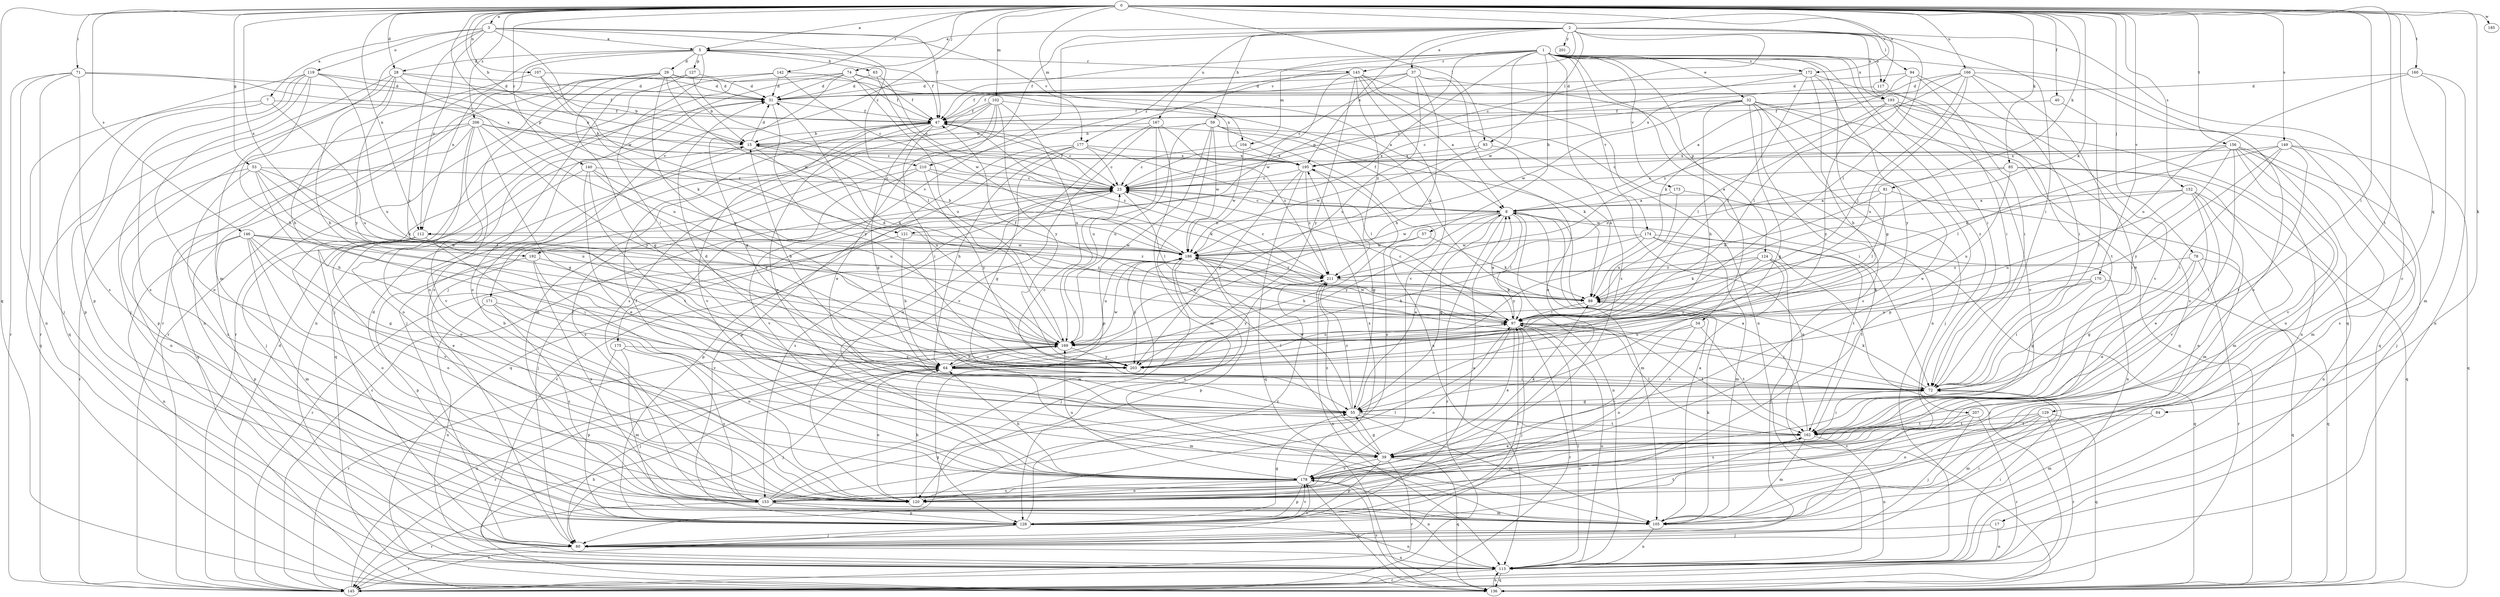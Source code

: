 strict digraph  {
0;
1;
2;
3;
5;
7;
8;
15;
17;
23;
28;
29;
31;
32;
34;
37;
39;
40;
47;
53;
55;
57;
59;
63;
64;
71;
72;
74;
78;
80;
81;
84;
85;
88;
93;
94;
97;
102;
104;
105;
107;
112;
113;
117;
119;
120;
121;
124;
127;
128;
129;
136;
140;
142;
143;
145;
146;
149;
152;
153;
156;
160;
162;
166;
167;
169;
170;
171;
172;
173;
174;
175;
177;
178;
185;
186;
192;
193;
195;
201;
203;
206;
207;
210;
211;
0 -> 3  [label=a];
0 -> 5  [label=a];
0 -> 15  [label=b];
0 -> 28  [label=d];
0 -> 40  [label=f];
0 -> 53  [label=g];
0 -> 71  [label=i];
0 -> 72  [label=i];
0 -> 74  [label=j];
0 -> 78  [label=j];
0 -> 81  [label=k];
0 -> 84  [label=k];
0 -> 85  [label=k];
0 -> 88  [label=k];
0 -> 93  [label=l];
0 -> 102  [label=m];
0 -> 104  [label=m];
0 -> 107  [label=n];
0 -> 112  [label=n];
0 -> 117  [label=o];
0 -> 121  [label=p];
0 -> 129  [label=q];
0 -> 136  [label=q];
0 -> 140  [label=r];
0 -> 142  [label=r];
0 -> 146  [label=s];
0 -> 149  [label=s];
0 -> 152  [label=s];
0 -> 156  [label=t];
0 -> 160  [label=t];
0 -> 162  [label=t];
0 -> 166  [label=u];
0 -> 170  [label=v];
0 -> 171  [label=v];
0 -> 172  [label=v];
0 -> 185  [label=w];
0 -> 192  [label=x];
0 -> 206  [label=z];
1 -> 32  [label=e];
1 -> 34  [label=e];
1 -> 47  [label=f];
1 -> 55  [label=g];
1 -> 57  [label=h];
1 -> 72  [label=i];
1 -> 104  [label=m];
1 -> 117  [label=o];
1 -> 121  [label=p];
1 -> 124  [label=p];
1 -> 136  [label=q];
1 -> 143  [label=r];
1 -> 153  [label=s];
1 -> 172  [label=v];
1 -> 173  [label=v];
1 -> 174  [label=v];
1 -> 186  [label=w];
1 -> 192  [label=x];
1 -> 193  [label=x];
1 -> 207  [label=z];
1 -> 210  [label=z];
2 -> 5  [label=a];
2 -> 17  [label=c];
2 -> 23  [label=c];
2 -> 37  [label=e];
2 -> 59  [label=h];
2 -> 72  [label=i];
2 -> 80  [label=j];
2 -> 93  [label=l];
2 -> 94  [label=l];
2 -> 97  [label=l];
2 -> 167  [label=u];
2 -> 175  [label=v];
2 -> 177  [label=v];
2 -> 193  [label=x];
2 -> 195  [label=x];
2 -> 201  [label=y];
3 -> 5  [label=a];
3 -> 7  [label=a];
3 -> 47  [label=f];
3 -> 105  [label=m];
3 -> 112  [label=n];
3 -> 119  [label=o];
3 -> 177  [label=v];
3 -> 186  [label=w];
3 -> 203  [label=y];
3 -> 210  [label=z];
5 -> 28  [label=d];
5 -> 29  [label=d];
5 -> 47  [label=f];
5 -> 63  [label=h];
5 -> 72  [label=i];
5 -> 112  [label=n];
5 -> 127  [label=p];
5 -> 143  [label=r];
5 -> 145  [label=r];
7 -> 47  [label=f];
7 -> 128  [label=p];
7 -> 136  [label=q];
7 -> 169  [label=u];
8 -> 23  [label=c];
8 -> 47  [label=f];
8 -> 55  [label=g];
8 -> 97  [label=l];
8 -> 105  [label=m];
8 -> 112  [label=n];
8 -> 113  [label=n];
8 -> 145  [label=r];
8 -> 162  [label=t];
8 -> 186  [label=w];
8 -> 203  [label=y];
15 -> 31  [label=d];
15 -> 80  [label=j];
15 -> 88  [label=k];
15 -> 169  [label=u];
15 -> 195  [label=x];
17 -> 80  [label=j];
17 -> 113  [label=n];
23 -> 8  [label=a];
23 -> 47  [label=f];
23 -> 80  [label=j];
23 -> 97  [label=l];
23 -> 128  [label=p];
23 -> 153  [label=s];
28 -> 31  [label=d];
28 -> 47  [label=f];
28 -> 64  [label=h];
28 -> 80  [label=j];
28 -> 145  [label=r];
28 -> 169  [label=u];
28 -> 203  [label=y];
29 -> 15  [label=b];
29 -> 31  [label=d];
29 -> 55  [label=g];
29 -> 113  [label=n];
29 -> 120  [label=o];
29 -> 186  [label=w];
29 -> 195  [label=x];
29 -> 203  [label=y];
31 -> 47  [label=f];
31 -> 203  [label=y];
32 -> 23  [label=c];
32 -> 39  [label=e];
32 -> 47  [label=f];
32 -> 55  [label=g];
32 -> 64  [label=h];
32 -> 80  [label=j];
32 -> 128  [label=p];
32 -> 136  [label=q];
32 -> 153  [label=s];
32 -> 186  [label=w];
34 -> 120  [label=o];
34 -> 162  [label=t];
34 -> 169  [label=u];
34 -> 178  [label=v];
37 -> 23  [label=c];
37 -> 31  [label=d];
37 -> 47  [label=f];
37 -> 64  [label=h];
37 -> 113  [label=n];
37 -> 120  [label=o];
37 -> 169  [label=u];
39 -> 55  [label=g];
39 -> 88  [label=k];
39 -> 128  [label=p];
39 -> 136  [label=q];
39 -> 145  [label=r];
39 -> 178  [label=v];
39 -> 211  [label=z];
40 -> 47  [label=f];
40 -> 72  [label=i];
47 -> 15  [label=b];
47 -> 23  [label=c];
47 -> 39  [label=e];
47 -> 55  [label=g];
47 -> 72  [label=i];
47 -> 136  [label=q];
47 -> 178  [label=v];
47 -> 211  [label=z];
53 -> 23  [label=c];
53 -> 64  [label=h];
53 -> 88  [label=k];
53 -> 97  [label=l];
53 -> 145  [label=r];
53 -> 153  [label=s];
53 -> 169  [label=u];
55 -> 8  [label=a];
55 -> 31  [label=d];
55 -> 105  [label=m];
55 -> 162  [label=t];
55 -> 186  [label=w];
55 -> 211  [label=z];
57 -> 64  [label=h];
57 -> 88  [label=k];
57 -> 186  [label=w];
59 -> 15  [label=b];
59 -> 39  [label=e];
59 -> 72  [label=i];
59 -> 88  [label=k];
59 -> 113  [label=n];
59 -> 128  [label=p];
59 -> 169  [label=u];
59 -> 186  [label=w];
63 -> 23  [label=c];
63 -> 31  [label=d];
63 -> 186  [label=w];
64 -> 15  [label=b];
64 -> 72  [label=i];
64 -> 80  [label=j];
64 -> 97  [label=l];
64 -> 105  [label=m];
64 -> 120  [label=o];
64 -> 145  [label=r];
64 -> 169  [label=u];
64 -> 186  [label=w];
71 -> 31  [label=d];
71 -> 80  [label=j];
71 -> 113  [label=n];
71 -> 145  [label=r];
71 -> 153  [label=s];
71 -> 195  [label=x];
72 -> 23  [label=c];
72 -> 55  [label=g];
72 -> 88  [label=k];
72 -> 186  [label=w];
74 -> 8  [label=a];
74 -> 31  [label=d];
74 -> 47  [label=f];
74 -> 55  [label=g];
74 -> 113  [label=n];
74 -> 153  [label=s];
74 -> 169  [label=u];
78 -> 39  [label=e];
78 -> 55  [label=g];
78 -> 136  [label=q];
78 -> 145  [label=r];
78 -> 211  [label=z];
80 -> 72  [label=i];
80 -> 113  [label=n];
80 -> 145  [label=r];
80 -> 178  [label=v];
81 -> 8  [label=a];
81 -> 88  [label=k];
81 -> 97  [label=l];
81 -> 120  [label=o];
84 -> 105  [label=m];
84 -> 162  [label=t];
85 -> 23  [label=c];
85 -> 105  [label=m];
85 -> 136  [label=q];
85 -> 169  [label=u];
85 -> 211  [label=z];
88 -> 97  [label=l];
93 -> 88  [label=k];
93 -> 186  [label=w];
93 -> 195  [label=x];
94 -> 31  [label=d];
94 -> 72  [label=i];
94 -> 88  [label=k];
94 -> 97  [label=l];
94 -> 178  [label=v];
97 -> 8  [label=a];
97 -> 23  [label=c];
97 -> 39  [label=e];
97 -> 47  [label=f];
97 -> 72  [label=i];
97 -> 80  [label=j];
97 -> 113  [label=n];
97 -> 120  [label=o];
97 -> 145  [label=r];
97 -> 162  [label=t];
97 -> 169  [label=u];
97 -> 186  [label=w];
102 -> 39  [label=e];
102 -> 47  [label=f];
102 -> 80  [label=j];
102 -> 88  [label=k];
102 -> 105  [label=m];
102 -> 153  [label=s];
102 -> 169  [label=u];
102 -> 203  [label=y];
104 -> 23  [label=c];
104 -> 186  [label=w];
104 -> 195  [label=x];
105 -> 8  [label=a];
105 -> 31  [label=d];
105 -> 88  [label=k];
105 -> 113  [label=n];
107 -> 15  [label=b];
107 -> 31  [label=d];
107 -> 64  [label=h];
107 -> 88  [label=k];
112 -> 72  [label=i];
112 -> 120  [label=o];
112 -> 178  [label=v];
112 -> 186  [label=w];
113 -> 23  [label=c];
113 -> 72  [label=i];
113 -> 97  [label=l];
113 -> 136  [label=q];
113 -> 145  [label=r];
117 -> 72  [label=i];
117 -> 195  [label=x];
119 -> 31  [label=d];
119 -> 64  [label=h];
119 -> 120  [label=o];
119 -> 128  [label=p];
119 -> 136  [label=q];
119 -> 153  [label=s];
119 -> 169  [label=u];
119 -> 195  [label=x];
120 -> 15  [label=b];
120 -> 64  [label=h];
120 -> 195  [label=x];
121 -> 64  [label=h];
121 -> 145  [label=r];
121 -> 186  [label=w];
124 -> 80  [label=j];
124 -> 88  [label=k];
124 -> 136  [label=q];
124 -> 153  [label=s];
124 -> 203  [label=y];
124 -> 211  [label=z];
127 -> 31  [label=d];
127 -> 97  [label=l];
127 -> 120  [label=o];
127 -> 145  [label=r];
128 -> 8  [label=a];
128 -> 55  [label=g];
128 -> 80  [label=j];
128 -> 97  [label=l];
128 -> 113  [label=n];
128 -> 145  [label=r];
128 -> 162  [label=t];
128 -> 178  [label=v];
128 -> 211  [label=z];
129 -> 105  [label=m];
129 -> 120  [label=o];
129 -> 136  [label=q];
129 -> 145  [label=r];
129 -> 162  [label=t];
129 -> 178  [label=v];
136 -> 64  [label=h];
136 -> 113  [label=n];
136 -> 178  [label=v];
140 -> 23  [label=c];
140 -> 39  [label=e];
140 -> 120  [label=o];
140 -> 162  [label=t];
140 -> 169  [label=u];
140 -> 203  [label=y];
142 -> 23  [label=c];
142 -> 31  [label=d];
142 -> 47  [label=f];
142 -> 80  [label=j];
142 -> 145  [label=r];
143 -> 8  [label=a];
143 -> 31  [label=d];
143 -> 47  [label=f];
143 -> 113  [label=n];
143 -> 136  [label=q];
143 -> 178  [label=v];
143 -> 186  [label=w];
143 -> 203  [label=y];
143 -> 211  [label=z];
145 -> 23  [label=c];
145 -> 31  [label=d];
145 -> 169  [label=u];
146 -> 39  [label=e];
146 -> 55  [label=g];
146 -> 105  [label=m];
146 -> 113  [label=n];
146 -> 120  [label=o];
146 -> 128  [label=p];
146 -> 169  [label=u];
146 -> 186  [label=w];
146 -> 211  [label=z];
149 -> 72  [label=i];
149 -> 88  [label=k];
149 -> 136  [label=q];
149 -> 153  [label=s];
149 -> 162  [label=t];
149 -> 195  [label=x];
149 -> 203  [label=y];
152 -> 8  [label=a];
152 -> 39  [label=e];
152 -> 105  [label=m];
152 -> 113  [label=n];
152 -> 169  [label=u];
152 -> 178  [label=v];
152 -> 186  [label=w];
153 -> 55  [label=g];
153 -> 97  [label=l];
153 -> 105  [label=m];
153 -> 128  [label=p];
153 -> 145  [label=r];
153 -> 186  [label=w];
156 -> 23  [label=c];
156 -> 72  [label=i];
156 -> 80  [label=j];
156 -> 97  [label=l];
156 -> 105  [label=m];
156 -> 120  [label=o];
156 -> 162  [label=t];
156 -> 178  [label=v];
156 -> 195  [label=x];
160 -> 31  [label=d];
160 -> 105  [label=m];
160 -> 113  [label=n];
160 -> 169  [label=u];
162 -> 8  [label=a];
162 -> 39  [label=e];
162 -> 72  [label=i];
162 -> 97  [label=l];
162 -> 105  [label=m];
162 -> 113  [label=n];
162 -> 120  [label=o];
166 -> 8  [label=a];
166 -> 31  [label=d];
166 -> 39  [label=e];
166 -> 72  [label=i];
166 -> 97  [label=l];
166 -> 120  [label=o];
166 -> 169  [label=u];
166 -> 211  [label=z];
167 -> 15  [label=b];
167 -> 105  [label=m];
167 -> 120  [label=o];
167 -> 169  [label=u];
167 -> 178  [label=v];
167 -> 211  [label=z];
169 -> 31  [label=d];
169 -> 64  [label=h];
169 -> 80  [label=j];
169 -> 145  [label=r];
169 -> 203  [label=y];
170 -> 55  [label=g];
170 -> 72  [label=i];
170 -> 88  [label=k];
170 -> 136  [label=q];
170 -> 169  [label=u];
171 -> 97  [label=l];
171 -> 113  [label=n];
171 -> 120  [label=o];
171 -> 153  [label=s];
172 -> 23  [label=c];
172 -> 31  [label=d];
172 -> 64  [label=h];
172 -> 97  [label=l];
172 -> 162  [label=t];
172 -> 203  [label=y];
173 -> 8  [label=a];
173 -> 113  [label=n];
173 -> 169  [label=u];
174 -> 64  [label=h];
174 -> 105  [label=m];
174 -> 145  [label=r];
174 -> 162  [label=t];
174 -> 186  [label=w];
174 -> 203  [label=y];
175 -> 105  [label=m];
175 -> 128  [label=p];
175 -> 153  [label=s];
175 -> 203  [label=y];
177 -> 23  [label=c];
177 -> 55  [label=g];
177 -> 64  [label=h];
177 -> 97  [label=l];
177 -> 128  [label=p];
177 -> 136  [label=q];
177 -> 195  [label=x];
178 -> 47  [label=f];
178 -> 64  [label=h];
178 -> 113  [label=n];
178 -> 120  [label=o];
178 -> 128  [label=p];
178 -> 136  [label=q];
178 -> 153  [label=s];
178 -> 169  [label=u];
178 -> 195  [label=x];
186 -> 15  [label=b];
186 -> 80  [label=j];
186 -> 97  [label=l];
186 -> 120  [label=o];
186 -> 128  [label=p];
186 -> 169  [label=u];
186 -> 203  [label=y];
186 -> 211  [label=z];
192 -> 128  [label=p];
192 -> 153  [label=s];
192 -> 178  [label=v];
192 -> 211  [label=z];
193 -> 47  [label=f];
193 -> 97  [label=l];
193 -> 113  [label=n];
193 -> 136  [label=q];
193 -> 153  [label=s];
193 -> 178  [label=v];
193 -> 203  [label=y];
195 -> 23  [label=c];
195 -> 55  [label=g];
195 -> 136  [label=q];
195 -> 203  [label=y];
195 -> 211  [label=z];
206 -> 15  [label=b];
206 -> 23  [label=c];
206 -> 55  [label=g];
206 -> 113  [label=n];
206 -> 120  [label=o];
206 -> 128  [label=p];
206 -> 136  [label=q];
206 -> 178  [label=v];
206 -> 203  [label=y];
207 -> 80  [label=j];
207 -> 145  [label=r];
207 -> 153  [label=s];
207 -> 162  [label=t];
210 -> 23  [label=c];
210 -> 88  [label=k];
210 -> 153  [label=s];
210 -> 178  [label=v];
210 -> 203  [label=y];
211 -> 23  [label=c];
211 -> 88  [label=k];
211 -> 113  [label=n];
211 -> 203  [label=y];
}
